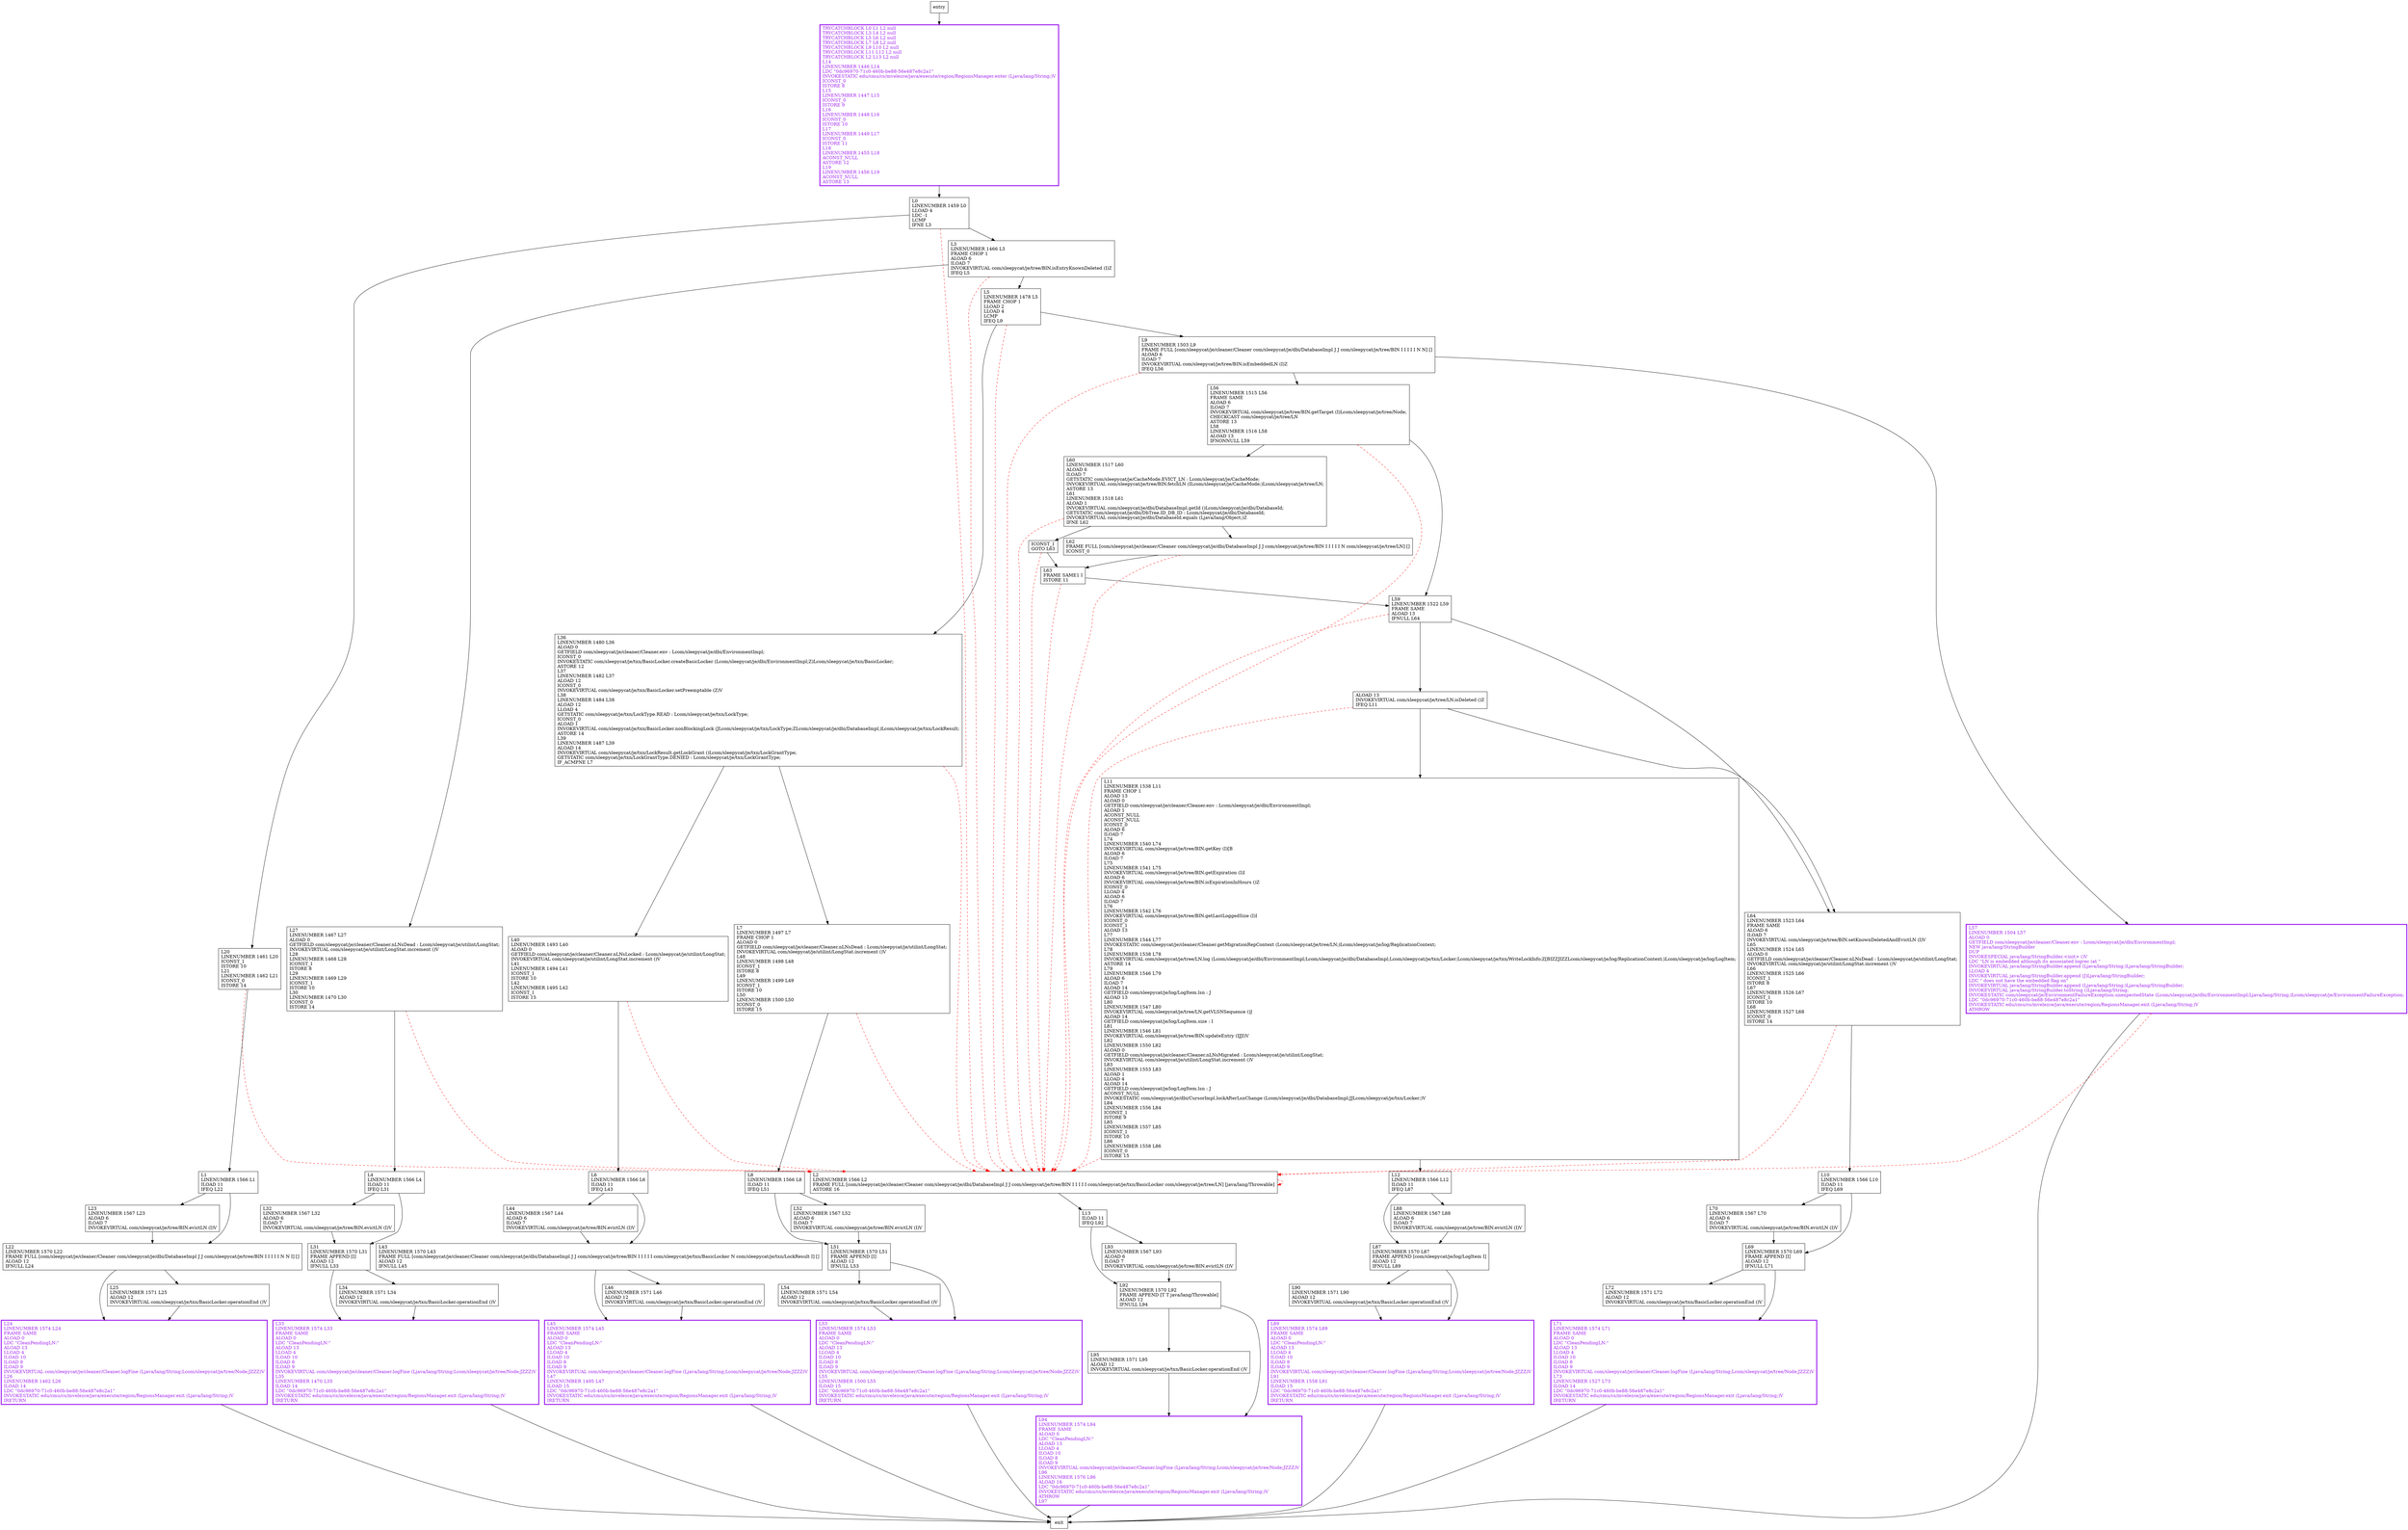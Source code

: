 digraph migratePendingLN {
node [shape=record];
2081699709 [label="L44\lLINENUMBER 1567 L44\lALOAD 6\lILOAD 7\lINVOKEVIRTUAL com/sleepycat/je/tree/BIN.evictLN (I)V\l"];
1643697183 [label="L32\lLINENUMBER 1567 L32\lALOAD 6\lILOAD 7\lINVOKEVIRTUAL com/sleepycat/je/tree/BIN.evictLN (I)V\l"];
1235465799 [label="L54\lLINENUMBER 1571 L54\lALOAD 12\lINVOKEVIRTUAL com/sleepycat/je/txn/BasicLocker.operationEnd ()V\l"];
872335976 [label="L25\lLINENUMBER 1571 L25\lALOAD 12\lINVOKEVIRTUAL com/sleepycat/je/txn/BasicLocker.operationEnd ()V\l"];
2061689668 [label="L87\lLINENUMBER 1570 L87\lFRAME APPEND [com/sleepycat/je/log/LogItem I]\lALOAD 12\lIFNULL L89\l"];
1434525091 [label="L9\lLINENUMBER 1503 L9\lFRAME FULL [com/sleepycat/je/cleaner/Cleaner com/sleepycat/je/dbi/DatabaseImpl J J com/sleepycat/je/tree/BIN I I I I I N N] []\lALOAD 6\lILOAD 7\lINVOKEVIRTUAL com/sleepycat/je/tree/BIN.isEmbeddedLN (I)Z\lIFEQ L56\l"];
1593749219 [label="L2\lLINENUMBER 1566 L2\lFRAME FULL [com/sleepycat/je/cleaner/Cleaner com/sleepycat/je/dbi/DatabaseImpl J J com/sleepycat/je/tree/BIN I I I I I com/sleepycat/je/txn/BasicLocker com/sleepycat/je/tree/LN] [java/lang/Throwable]\lASTORE 16\l"];
167824260 [label="L60\lLINENUMBER 1517 L60\lALOAD 6\lILOAD 7\lGETSTATIC com/sleepycat/je/CacheMode.EVICT_LN : Lcom/sleepycat/je/CacheMode;\lINVOKEVIRTUAL com/sleepycat/je/tree/BIN.fetchLN (ILcom/sleepycat/je/CacheMode;)Lcom/sleepycat/je/tree/LN;\lASTORE 13\lL61\lLINENUMBER 1518 L61\lALOAD 1\lINVOKEVIRTUAL com/sleepycat/je/dbi/DatabaseImpl.getId ()Lcom/sleepycat/je/dbi/DatabaseId;\lGETSTATIC com/sleepycat/je/dbi/DbTree.ID_DB_ID : Lcom/sleepycat/je/dbi/DatabaseId;\lINVOKEVIRTUAL com/sleepycat/je/dbi/DatabaseId.equals (Ljava/lang/Object;)Z\lIFNE L62\l"];
219038545 [label="L4\lLINENUMBER 1566 L4\lILOAD 11\lIFEQ L31\l"];
522876738 [label="L92\lLINENUMBER 1570 L92\lFRAME APPEND [T T java/lang/Throwable]\lALOAD 12\lIFNULL L94\l"];
605093826 [label="L31\lLINENUMBER 1570 L31\lFRAME APPEND [I]\lALOAD 12\lIFNULL L33\l"];
475558509 [label="L70\lLINENUMBER 1567 L70\lALOAD 6\lILOAD 7\lINVOKEVIRTUAL com/sleepycat/je/tree/BIN.evictLN (I)V\l"];
320308754 [label="L43\lLINENUMBER 1570 L43\lFRAME FULL [com/sleepycat/je/cleaner/Cleaner com/sleepycat/je/dbi/DatabaseImpl J J com/sleepycat/je/tree/BIN I I I I I com/sleepycat/je/txn/BasicLocker N com/sleepycat/je/txn/LockResult I] []\lALOAD 12\lIFNULL L45\l"];
944991951 [label="L56\lLINENUMBER 1515 L56\lFRAME SAME\lALOAD 6\lILOAD 7\lINVOKEVIRTUAL com/sleepycat/je/tree/BIN.getTarget (I)Lcom/sleepycat/je/tree/Node;\lCHECKCAST com/sleepycat/je/tree/LN\lASTORE 13\lL58\lLINENUMBER 1516 L58\lALOAD 13\lIFNONNULL L59\l"];
1308219529 [label="L20\lLINENUMBER 1461 L20\lICONST_1\lISTORE 10\lL21\lLINENUMBER 1462 L21\lICONST_0\lISTORE 14\l"];
979648047 [label="L22\lLINENUMBER 1570 L22\lFRAME FULL [com/sleepycat/je/cleaner/Cleaner com/sleepycat/je/dbi/DatabaseImpl J J com/sleepycat/je/tree/BIN I I I I I N N I] []\lALOAD 12\lIFNULL L24\l"];
817918222 [label="L24\lLINENUMBER 1574 L24\lFRAME SAME\lALOAD 0\lLDC \"CleanPendingLN:\"\lALOAD 13\lLLOAD 4\lILOAD 10\lILOAD 8\lILOAD 9\lINVOKEVIRTUAL com/sleepycat/je/cleaner/Cleaner.logFine (Ljava/lang/String;Lcom/sleepycat/je/tree/Node;JZZZ)V\lL26\lLINENUMBER 1462 L26\lILOAD 14\lLDC \"0dc96970-71c0-460b-be88-56e487e8c2a1\"\lINVOKESTATIC edu/cmu/cs/mvelezce/java/execute/region/RegionsManager.exit (Ljava/lang/String;)V\lIRETURN\l"];
929104376 [label="L45\lLINENUMBER 1574 L45\lFRAME SAME\lALOAD 0\lLDC \"CleanPendingLN:\"\lALOAD 13\lLLOAD 4\lILOAD 10\lILOAD 8\lILOAD 9\lINVOKEVIRTUAL com/sleepycat/je/cleaner/Cleaner.logFine (Ljava/lang/String;Lcom/sleepycat/je/tree/Node;JZZZ)V\lL47\lLINENUMBER 1495 L47\lILOAD 15\lLDC \"0dc96970-71c0-460b-be88-56e487e8c2a1\"\lINVOKESTATIC edu/cmu/cs/mvelezce/java/execute/region/RegionsManager.exit (Ljava/lang/String;)V\lIRETURN\l"];
1606211922 [label="L1\lLINENUMBER 1566 L1\lILOAD 11\lIFEQ L22\l"];
1242975174 [label="L88\lLINENUMBER 1567 L88\lALOAD 6\lILOAD 7\lINVOKEVIRTUAL com/sleepycat/je/tree/BIN.evictLN (I)V\l"];
1246281224 [label="L95\lLINENUMBER 1571 L95\lALOAD 12\lINVOKEVIRTUAL com/sleepycat/je/txn/BasicLocker.operationEnd ()V\l"];
364393570 [label="L72\lLINENUMBER 1571 L72\lALOAD 12\lINVOKEVIRTUAL com/sleepycat/je/txn/BasicLocker.operationEnd ()V\l"];
2047072407 [label="ICONST_1\lGOTO L63\l"];
1783372739 [label="L3\lLINENUMBER 1466 L3\lFRAME CHOP 1\lALOAD 6\lILOAD 7\lINVOKEVIRTUAL com/sleepycat/je/tree/BIN.isEntryKnownDeleted (I)Z\lIFEQ L5\l"];
401322575 [label="L33\lLINENUMBER 1574 L33\lFRAME SAME\lALOAD 0\lLDC \"CleanPendingLN:\"\lALOAD 13\lLLOAD 4\lILOAD 10\lILOAD 8\lILOAD 9\lINVOKEVIRTUAL com/sleepycat/je/cleaner/Cleaner.logFine (Ljava/lang/String;Lcom/sleepycat/je/tree/Node;JZZZ)V\lL35\lLINENUMBER 1470 L35\lILOAD 14\lLDC \"0dc96970-71c0-460b-be88-56e487e8c2a1\"\lINVOKESTATIC edu/cmu/cs/mvelezce/java/execute/region/RegionsManager.exit (Ljava/lang/String;)V\lIRETURN\l"];
670757170 [label="L57\lLINENUMBER 1504 L57\lALOAD 0\lGETFIELD com/sleepycat/je/cleaner/Cleaner.env : Lcom/sleepycat/je/dbi/EnvironmentImpl;\lNEW java/lang/StringBuilder\lDUP\lINVOKESPECIAL java/lang/StringBuilder.\<init\> ()V\lLDC \"LN is embedded although its associated logrec (at \"\lINVOKEVIRTUAL java/lang/StringBuilder.append (Ljava/lang/String;)Ljava/lang/StringBuilder;\lLLOAD 4\lINVOKEVIRTUAL java/lang/StringBuilder.append (J)Ljava/lang/StringBuilder;\lLDC \" does not have the embedded flag on\"\lINVOKEVIRTUAL java/lang/StringBuilder.append (Ljava/lang/String;)Ljava/lang/StringBuilder;\lINVOKEVIRTUAL java/lang/StringBuilder.toString ()Ljava/lang/String;\lINVOKESTATIC com/sleepycat/je/EnvironmentFailureException.unexpectedState (Lcom/sleepycat/je/dbi/EnvironmentImpl;Ljava/lang/String;)Lcom/sleepycat/je/EnvironmentFailureException;\lLDC \"0dc96970-71c0-460b-be88-56e487e8c2a1\"\lINVOKESTATIC edu/cmu/cs/mvelezce/java/execute/region/RegionsManager.exit (Ljava/lang/String;)V\lATHROW\l"];
880804039 [label="TRYCATCHBLOCK L0 L1 L2 null\lTRYCATCHBLOCK L3 L4 L2 null\lTRYCATCHBLOCK L5 L6 L2 null\lTRYCATCHBLOCK L7 L8 L2 null\lTRYCATCHBLOCK L9 L10 L2 null\lTRYCATCHBLOCK L11 L12 L2 null\lTRYCATCHBLOCK L2 L13 L2 null\lL14\lLINENUMBER 1446 L14\lLDC \"0dc96970-71c0-460b-be88-56e487e8c2a1\"\lINVOKESTATIC edu/cmu/cs/mvelezce/java/execute/region/RegionsManager.enter (Ljava/lang/String;)V\lICONST_0\lISTORE 8\lL15\lLINENUMBER 1447 L15\lICONST_0\lISTORE 9\lL16\lLINENUMBER 1448 L16\lICONST_0\lISTORE 10\lL17\lLINENUMBER 1449 L17\lICONST_0\lISTORE 11\lL18\lLINENUMBER 1455 L18\lACONST_NULL\lASTORE 12\lL19\lLINENUMBER 1456 L19\lACONST_NULL\lASTORE 13\l"];
245950612 [label="ALOAD 13\lINVOKEVIRTUAL com/sleepycat/je/tree/LN.isDeleted ()Z\lIFEQ L11\l"];
457598533 [label="L11\lLINENUMBER 1538 L11\lFRAME CHOP 1\lALOAD 13\lALOAD 0\lGETFIELD com/sleepycat/je/cleaner/Cleaner.env : Lcom/sleepycat/je/dbi/EnvironmentImpl;\lALOAD 1\lACONST_NULL\lACONST_NULL\lICONST_0\lALOAD 6\lILOAD 7\lL74\lLINENUMBER 1540 L74\lINVOKEVIRTUAL com/sleepycat/je/tree/BIN.getKey (I)[B\lALOAD 6\lILOAD 7\lL75\lLINENUMBER 1541 L75\lINVOKEVIRTUAL com/sleepycat/je/tree/BIN.getExpiration (I)I\lALOAD 6\lINVOKEVIRTUAL com/sleepycat/je/tree/BIN.isExpirationInHours ()Z\lICONST_0\lLLOAD 4\lALOAD 6\lILOAD 7\lL76\lLINENUMBER 1542 L76\lINVOKEVIRTUAL com/sleepycat/je/tree/BIN.getLastLoggedSize (I)I\lICONST_0\lICONST_1\lALOAD 13\lL77\lLINENUMBER 1544 L77\lINVOKESTATIC com/sleepycat/je/cleaner/Cleaner.getMigrationRepContext (Lcom/sleepycat/je/tree/LN;)Lcom/sleepycat/je/log/ReplicationContext;\lL78\lLINENUMBER 1538 L78\lINVOKEVIRTUAL com/sleepycat/je/tree/LN.log (Lcom/sleepycat/je/dbi/EnvironmentImpl;Lcom/sleepycat/je/dbi/DatabaseImpl;Lcom/sleepycat/je/txn/Locker;Lcom/sleepycat/je/txn/WriteLockInfo;Z[BIZZJIZZLcom/sleepycat/je/log/ReplicationContext;)Lcom/sleepycat/je/log/LogItem;\lASTORE 14\lL79\lLINENUMBER 1546 L79\lALOAD 6\lILOAD 7\lALOAD 14\lGETFIELD com/sleepycat/je/log/LogItem.lsn : J\lALOAD 13\lL80\lLINENUMBER 1547 L80\lINVOKEVIRTUAL com/sleepycat/je/tree/LN.getVLSNSequence ()J\lALOAD 14\lGETFIELD com/sleepycat/je/log/LogItem.size : I\lL81\lLINENUMBER 1546 L81\lINVOKEVIRTUAL com/sleepycat/je/tree/BIN.updateEntry (IJJI)V\lL82\lLINENUMBER 1550 L82\lALOAD 0\lGETFIELD com/sleepycat/je/cleaner/Cleaner.nLNsMigrated : Lcom/sleepycat/je/utilint/LongStat;\lINVOKEVIRTUAL com/sleepycat/je/utilint/LongStat.increment ()V\lL83\lLINENUMBER 1553 L83\lALOAD 1\lLLOAD 4\lALOAD 14\lGETFIELD com/sleepycat/je/log/LogItem.lsn : J\lACONST_NULL\lINVOKESTATIC com/sleepycat/je/dbi/CursorImpl.lockAfterLsnChange (Lcom/sleepycat/je/dbi/DatabaseImpl;JJLcom/sleepycat/je/txn/Locker;)V\lL84\lLINENUMBER 1556 L84\lICONST_1\lISTORE 9\lL85\lLINENUMBER 1557 L85\lICONST_1\lISTORE 10\lL86\lLINENUMBER 1558 L86\lICONST_0\lISTORE 15\l"];
752138475 [label="L13\lILOAD 11\lIFEQ L92\l"];
1821832716 [label="L59\lLINENUMBER 1522 L59\lFRAME SAME\lALOAD 13\lIFNULL L64\l"];
360433178 [label="L7\lLINENUMBER 1497 L7\lFRAME CHOP 1\lALOAD 0\lGETFIELD com/sleepycat/je/cleaner/Cleaner.nLNsDead : Lcom/sleepycat/je/utilint/LongStat;\lINVOKEVIRTUAL com/sleepycat/je/utilint/LongStat.increment ()V\lL48\lLINENUMBER 1498 L48\lICONST_1\lISTORE 8\lL49\lLINENUMBER 1499 L49\lICONST_1\lISTORE 10\lL50\lLINENUMBER 1500 L50\lICONST_0\lISTORE 15\l"];
1503936163 [label="L40\lLINENUMBER 1493 L40\lALOAD 0\lGETFIELD com/sleepycat/je/cleaner/Cleaner.nLNsLocked : Lcom/sleepycat/je/utilint/LongStat;\lINVOKEVIRTUAL com/sleepycat/je/utilint/LongStat.increment ()V\lL41\lLINENUMBER 1494 L41\lICONST_1\lISTORE 10\lL42\lLINENUMBER 1495 L42\lICONST_1\lISTORE 15\l"];
49827748 [label="L63\lFRAME SAME1 I\lISTORE 11\l"];
2062098643 [label="L36\lLINENUMBER 1480 L36\lALOAD 0\lGETFIELD com/sleepycat/je/cleaner/Cleaner.env : Lcom/sleepycat/je/dbi/EnvironmentImpl;\lICONST_0\lINVOKESTATIC com/sleepycat/je/txn/BasicLocker.createBasicLocker (Lcom/sleepycat/je/dbi/EnvironmentImpl;Z)Lcom/sleepycat/je/txn/BasicLocker;\lASTORE 12\lL37\lLINENUMBER 1482 L37\lALOAD 12\lICONST_0\lINVOKEVIRTUAL com/sleepycat/je/txn/BasicLocker.setPreemptable (Z)V\lL38\lLINENUMBER 1484 L38\lALOAD 12\lLLOAD 4\lGETSTATIC com/sleepycat/je/txn/LockType.READ : Lcom/sleepycat/je/txn/LockType;\lICONST_0\lALOAD 1\lINVOKEVIRTUAL com/sleepycat/je/txn/BasicLocker.nonBlockingLock (JLcom/sleepycat/je/txn/LockType;ZLcom/sleepycat/je/dbi/DatabaseImpl;)Lcom/sleepycat/je/txn/LockResult;\lASTORE 14\lL39\lLINENUMBER 1487 L39\lALOAD 14\lINVOKEVIRTUAL com/sleepycat/je/txn/LockResult.getLockGrant ()Lcom/sleepycat/je/txn/LockGrantType;\lGETSTATIC com/sleepycat/je/txn/LockGrantType.DENIED : Lcom/sleepycat/je/txn/LockGrantType;\lIF_ACMPNE L7\l"];
1717577899 [label="L0\lLINENUMBER 1459 L0\lLLOAD 4\lLDC -1\lLCMP\lIFNE L3\l"];
1561747266 [label="L34\lLINENUMBER 1571 L34\lALOAD 12\lINVOKEVIRTUAL com/sleepycat/je/txn/BasicLocker.operationEnd ()V\l"];
885095915 [label="L5\lLINENUMBER 1478 L5\lFRAME CHOP 1\lLLOAD 2\lLLOAD 4\lLCMP\lIFEQ L9\l"];
177169114 [label="L90\lLINENUMBER 1571 L90\lALOAD 12\lINVOKEVIRTUAL com/sleepycat/je/txn/BasicLocker.operationEnd ()V\l"];
1355161937 [label="L10\lLINENUMBER 1566 L10\lILOAD 11\lIFEQ L69\l"];
509181378 [label="L89\lLINENUMBER 1574 L89\lFRAME SAME\lALOAD 0\lLDC \"CleanPendingLN:\"\lALOAD 13\lLLOAD 4\lILOAD 10\lILOAD 8\lILOAD 9\lINVOKEVIRTUAL com/sleepycat/je/cleaner/Cleaner.logFine (Ljava/lang/String;Lcom/sleepycat/je/tree/Node;JZZZ)V\lL91\lLINENUMBER 1558 L91\lILOAD 15\lLDC \"0dc96970-71c0-460b-be88-56e487e8c2a1\"\lINVOKESTATIC edu/cmu/cs/mvelezce/java/execute/region/RegionsManager.exit (Ljava/lang/String;)V\lIRETURN\l"];
1902497633 [label="L12\lLINENUMBER 1566 L12\lILOAD 11\lIFEQ L87\l"];
1987182666 [label="L53\lLINENUMBER 1574 L53\lFRAME SAME\lALOAD 0\lLDC \"CleanPendingLN:\"\lALOAD 13\lLLOAD 4\lILOAD 10\lILOAD 8\lILOAD 9\lINVOKEVIRTUAL com/sleepycat/je/cleaner/Cleaner.logFine (Ljava/lang/String;Lcom/sleepycat/je/tree/Node;JZZZ)V\lL55\lLINENUMBER 1500 L55\lILOAD 15\lLDC \"0dc96970-71c0-460b-be88-56e487e8c2a1\"\lINVOKESTATIC edu/cmu/cs/mvelezce/java/execute/region/RegionsManager.exit (Ljava/lang/String;)V\lIRETURN\l"];
2054555704 [label="L27\lLINENUMBER 1467 L27\lALOAD 0\lGETFIELD com/sleepycat/je/cleaner/Cleaner.nLNsDead : Lcom/sleepycat/je/utilint/LongStat;\lINVOKEVIRTUAL com/sleepycat/je/utilint/LongStat.increment ()V\lL28\lLINENUMBER 1468 L28\lICONST_1\lISTORE 8\lL29\lLINENUMBER 1469 L29\lICONST_1\lISTORE 10\lL30\lLINENUMBER 1470 L30\lICONST_0\lISTORE 14\l"];
1501946894 [label="L62\lFRAME FULL [com/sleepycat/je/cleaner/Cleaner com/sleepycat/je/dbi/DatabaseImpl J J com/sleepycat/je/tree/BIN I I I I I N com/sleepycat/je/tree/LN] []\lICONST_0\l"];
991992873 [label="L94\lLINENUMBER 1574 L94\lFRAME SAME\lALOAD 0\lLDC \"CleanPendingLN:\"\lALOAD 13\lLLOAD 4\lILOAD 10\lILOAD 8\lILOAD 9\lINVOKEVIRTUAL com/sleepycat/je/cleaner/Cleaner.logFine (Ljava/lang/String;Lcom/sleepycat/je/tree/Node;JZZZ)V\lL96\lLINENUMBER 1576 L96\lALOAD 16\lLDC \"0dc96970-71c0-460b-be88-56e487e8c2a1\"\lINVOKESTATIC edu/cmu/cs/mvelezce/java/execute/region/RegionsManager.exit (Ljava/lang/String;)V\lATHROW\lL97\l"];
636892813 [label="L71\lLINENUMBER 1574 L71\lFRAME SAME\lALOAD 0\lLDC \"CleanPendingLN:\"\lALOAD 13\lLLOAD 4\lILOAD 10\lILOAD 8\lILOAD 9\lINVOKEVIRTUAL com/sleepycat/je/cleaner/Cleaner.logFine (Ljava/lang/String;Lcom/sleepycat/je/tree/Node;JZZZ)V\lL73\lLINENUMBER 1527 L73\lILOAD 14\lLDC \"0dc96970-71c0-460b-be88-56e487e8c2a1\"\lINVOKESTATIC edu/cmu/cs/mvelezce/java/execute/region/RegionsManager.exit (Ljava/lang/String;)V\lIRETURN\l"];
1705376573 [label="L23\lLINENUMBER 1567 L23\lALOAD 6\lILOAD 7\lINVOKEVIRTUAL com/sleepycat/je/tree/BIN.evictLN (I)V\l"];
1779130038 [label="L64\lLINENUMBER 1523 L64\lFRAME SAME\lALOAD 6\lILOAD 7\lINVOKEVIRTUAL com/sleepycat/je/tree/BIN.setKnownDeletedAndEvictLN (I)V\lL65\lLINENUMBER 1524 L65\lALOAD 0\lGETFIELD com/sleepycat/je/cleaner/Cleaner.nLNsDead : Lcom/sleepycat/je/utilint/LongStat;\lINVOKEVIRTUAL com/sleepycat/je/utilint/LongStat.increment ()V\lL66\lLINENUMBER 1525 L66\lICONST_1\lISTORE 8\lL67\lLINENUMBER 1526 L67\lICONST_1\lISTORE 10\lL68\lLINENUMBER 1527 L68\lICONST_0\lISTORE 14\l"];
409544208 [label="L51\lLINENUMBER 1570 L51\lFRAME APPEND [I]\lALOAD 12\lIFNULL L53\l"];
1159415231 [label="L52\lLINENUMBER 1567 L52\lALOAD 6\lILOAD 7\lINVOKEVIRTUAL com/sleepycat/je/tree/BIN.evictLN (I)V\l"];
1553832749 [label="L69\lLINENUMBER 1570 L69\lFRAME APPEND [I]\lALOAD 12\lIFNULL L71\l"];
1330147220 [label="L46\lLINENUMBER 1571 L46\lALOAD 12\lINVOKEVIRTUAL com/sleepycat/je/txn/BasicLocker.operationEnd ()V\l"];
534991910 [label="L6\lLINENUMBER 1566 L6\lILOAD 11\lIFEQ L43\l"];
1738164236 [label="L93\lLINENUMBER 1567 L93\lALOAD 6\lILOAD 7\lINVOKEVIRTUAL com/sleepycat/je/tree/BIN.evictLN (I)V\l"];
1779440431 [label="L8\lLINENUMBER 1566 L8\lILOAD 11\lIFEQ L51\l"];
entry;
exit;
2081699709 -> 320308754
1643697183 -> 605093826
1235465799 -> 1987182666
872335976 -> 817918222
2061689668 -> 177169114
2061689668 -> 509181378
1434525091 -> 1593749219 [style=dashed, color=red]
1434525091 -> 944991951
1434525091 -> 670757170
1593749219 -> 752138475
1593749219 -> 1593749219 [style=dashed, color=red]
167824260 -> 1501946894
167824260 -> 1593749219 [style=dashed, color=red]
167824260 -> 2047072407
219038545 -> 1643697183
219038545 -> 605093826
522876738 -> 991992873
522876738 -> 1246281224
605093826 -> 401322575
605093826 -> 1561747266
475558509 -> 1553832749
320308754 -> 1330147220
320308754 -> 929104376
944991951 -> 1593749219 [style=dashed, color=red]
944991951 -> 1821832716
944991951 -> 167824260
1308219529 -> 1606211922
1308219529 -> 1593749219 [style=dashed, color=red]
979648047 -> 872335976
979648047 -> 817918222
817918222 -> exit
929104376 -> exit
1606211922 -> 1705376573
1606211922 -> 979648047
entry -> 880804039
1242975174 -> 2061689668
1246281224 -> 991992873
364393570 -> 636892813
2047072407 -> 1593749219 [style=dashed, color=red]
2047072407 -> 49827748
1783372739 -> 2054555704
1783372739 -> 1593749219 [style=dashed, color=red]
1783372739 -> 885095915
401322575 -> exit
670757170 -> 1593749219 [style=dashed, color=red]
670757170 -> exit
880804039 -> 1717577899
245950612 -> 1593749219 [style=dashed, color=red]
245950612 -> 1779130038
245950612 -> 457598533
457598533 -> 1593749219 [style=dashed, color=red]
457598533 -> 1902497633
752138475 -> 522876738
752138475 -> 1738164236
1821832716 -> 1593749219 [style=dashed, color=red]
1821832716 -> 1779130038
1821832716 -> 245950612
360433178 -> 1593749219 [style=dashed, color=red]
360433178 -> 1779440431
1503936163 -> 1593749219 [style=dashed, color=red]
1503936163 -> 534991910
49827748 -> 1593749219 [style=dashed, color=red]
49827748 -> 1821832716
2062098643 -> 1593749219 [style=dashed, color=red]
2062098643 -> 360433178
2062098643 -> 1503936163
1717577899 -> 1593749219 [style=dashed, color=red]
1717577899 -> 1783372739
1717577899 -> 1308219529
1561747266 -> 401322575
885095915 -> 1593749219 [style=dashed, color=red]
885095915 -> 2062098643
885095915 -> 1434525091
177169114 -> 509181378
1355161937 -> 1553832749
1355161937 -> 475558509
509181378 -> exit
1902497633 -> 1242975174
1902497633 -> 2061689668
1987182666 -> exit
2054555704 -> 1593749219 [style=dashed, color=red]
2054555704 -> 219038545
1501946894 -> 1593749219 [style=dashed, color=red]
1501946894 -> 49827748
991992873 -> exit
636892813 -> exit
1705376573 -> 979648047
1779130038 -> 1593749219 [style=dashed, color=red]
1779130038 -> 1355161937
409544208 -> 1235465799
409544208 -> 1987182666
1159415231 -> 409544208
1553832749 -> 636892813
1553832749 -> 364393570
1330147220 -> 929104376
534991910 -> 320308754
534991910 -> 2081699709
1738164236 -> 522876738
1779440431 -> 409544208
1779440431 -> 1159415231
991992873[fontcolor="purple", penwidth=3, color="purple"];
636892813[fontcolor="purple", penwidth=3, color="purple"];
509181378[fontcolor="purple", penwidth=3, color="purple"];
817918222[fontcolor="purple", penwidth=3, color="purple"];
929104376[fontcolor="purple", penwidth=3, color="purple"];
401322575[fontcolor="purple", penwidth=3, color="purple"];
670757170[fontcolor="purple", penwidth=3, color="purple"];
880804039[fontcolor="purple", penwidth=3, color="purple"];
1987182666[fontcolor="purple", penwidth=3, color="purple"];
}
